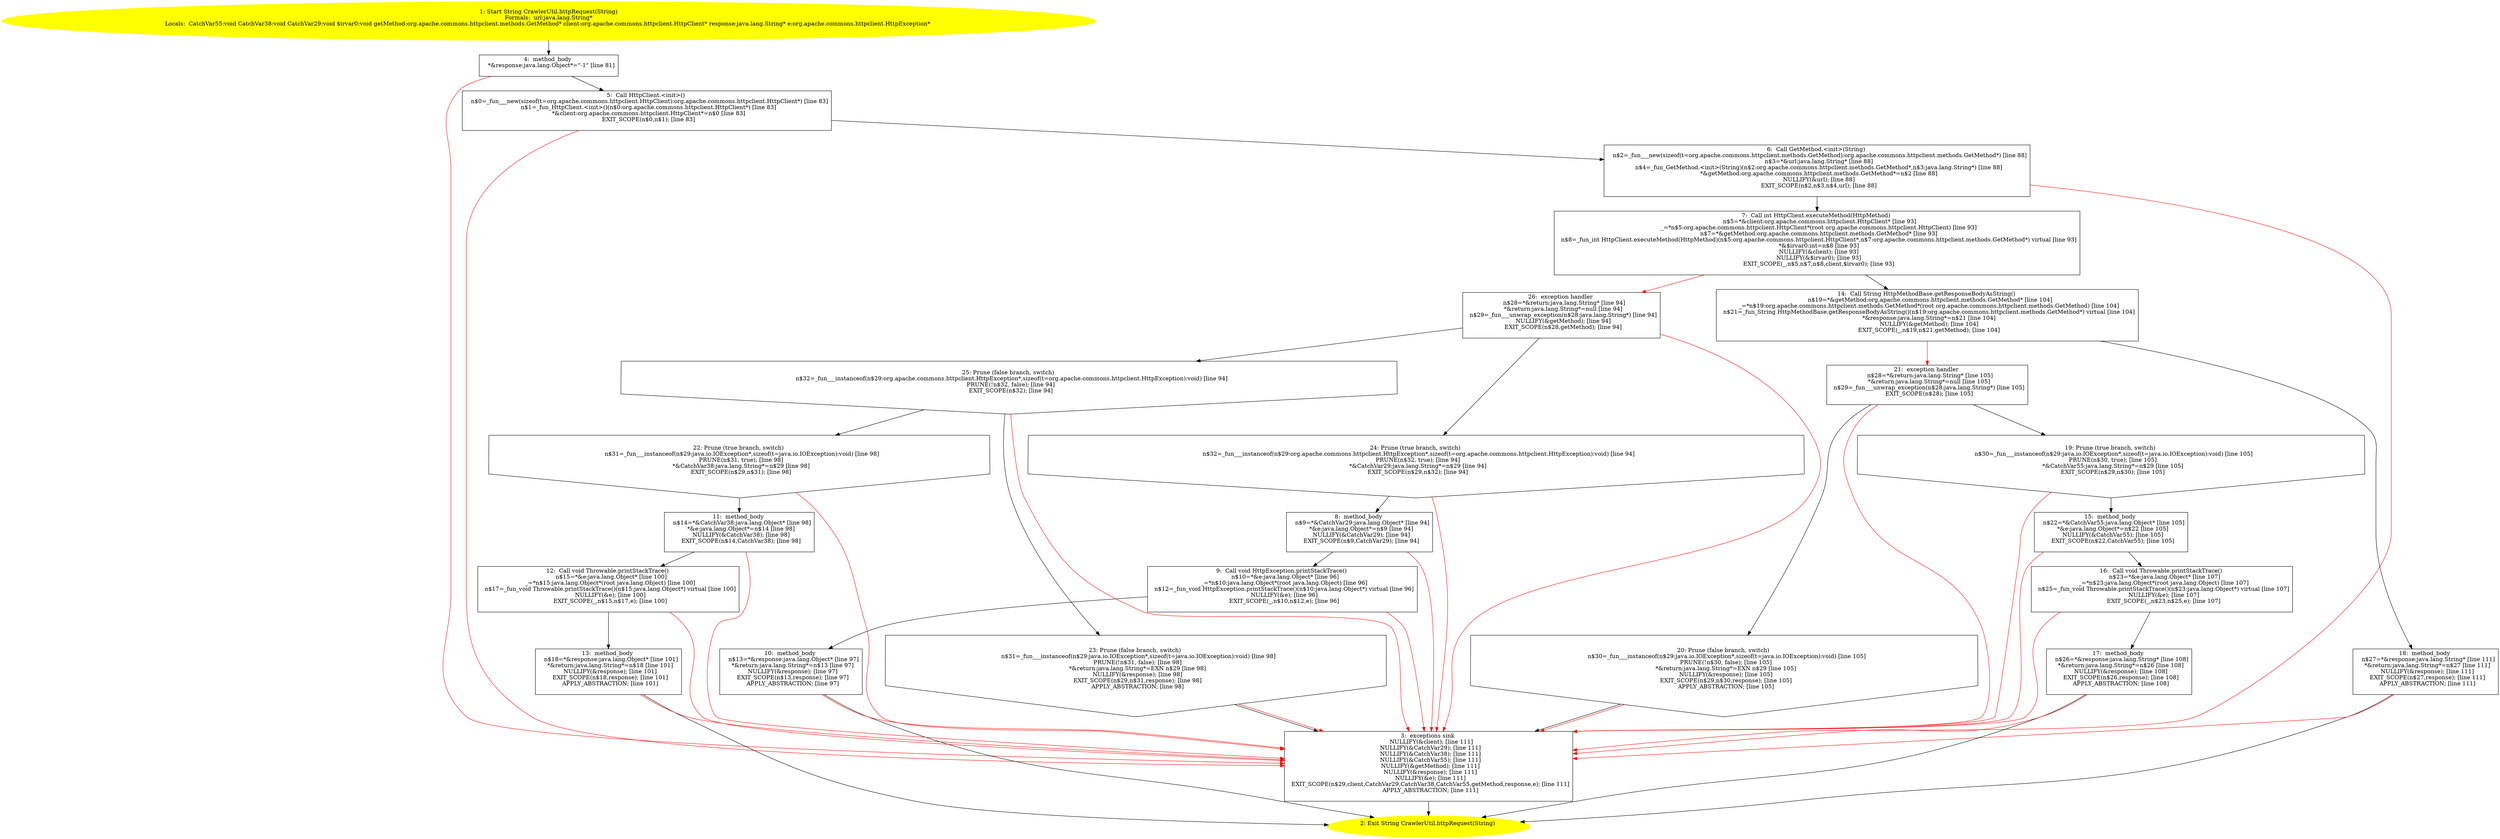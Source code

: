 /* @generated */
digraph cfg {
"com.dulishuo.util.CrawlerUtil.httpRequest(java.lang.String):java.lang.String.cae6e6f8486321ab6861ae904dc497fb_1" [label="1: Start String CrawlerUtil.httpRequest(String)\nFormals:  url:java.lang.String*\nLocals:  CatchVar55:void CatchVar38:void CatchVar29:void $irvar0:void getMethod:org.apache.commons.httpclient.methods.GetMethod* client:org.apache.commons.httpclient.HttpClient* response:java.lang.String* e:org.apache.commons.httpclient.HttpException* \n  " color=yellow style=filled]
	

	 "com.dulishuo.util.CrawlerUtil.httpRequest(java.lang.String):java.lang.String.cae6e6f8486321ab6861ae904dc497fb_1" -> "com.dulishuo.util.CrawlerUtil.httpRequest(java.lang.String):java.lang.String.cae6e6f8486321ab6861ae904dc497fb_4" ;
"com.dulishuo.util.CrawlerUtil.httpRequest(java.lang.String):java.lang.String.cae6e6f8486321ab6861ae904dc497fb_2" [label="2: Exit String CrawlerUtil.httpRequest(String) \n  " color=yellow style=filled]
	

"com.dulishuo.util.CrawlerUtil.httpRequest(java.lang.String):java.lang.String.cae6e6f8486321ab6861ae904dc497fb_3" [label="3:  exceptions sink \n   NULLIFY(&client); [line 111]\n  NULLIFY(&CatchVar29); [line 111]\n  NULLIFY(&CatchVar38); [line 111]\n  NULLIFY(&CatchVar55); [line 111]\n  NULLIFY(&getMethod); [line 111]\n  NULLIFY(&response); [line 111]\n  NULLIFY(&e); [line 111]\n  EXIT_SCOPE(n$29,client,CatchVar29,CatchVar38,CatchVar55,getMethod,response,e); [line 111]\n  APPLY_ABSTRACTION; [line 111]\n " shape="box"]
	

	 "com.dulishuo.util.CrawlerUtil.httpRequest(java.lang.String):java.lang.String.cae6e6f8486321ab6861ae904dc497fb_3" -> "com.dulishuo.util.CrawlerUtil.httpRequest(java.lang.String):java.lang.String.cae6e6f8486321ab6861ae904dc497fb_2" ;
"com.dulishuo.util.CrawlerUtil.httpRequest(java.lang.String):java.lang.String.cae6e6f8486321ab6861ae904dc497fb_4" [label="4:  method_body \n   *&response:java.lang.Object*=\"-1\" [line 81]\n " shape="box"]
	

	 "com.dulishuo.util.CrawlerUtil.httpRequest(java.lang.String):java.lang.String.cae6e6f8486321ab6861ae904dc497fb_4" -> "com.dulishuo.util.CrawlerUtil.httpRequest(java.lang.String):java.lang.String.cae6e6f8486321ab6861ae904dc497fb_5" ;
	 "com.dulishuo.util.CrawlerUtil.httpRequest(java.lang.String):java.lang.String.cae6e6f8486321ab6861ae904dc497fb_4" -> "com.dulishuo.util.CrawlerUtil.httpRequest(java.lang.String):java.lang.String.cae6e6f8486321ab6861ae904dc497fb_3" [color="red" ];
"com.dulishuo.util.CrawlerUtil.httpRequest(java.lang.String):java.lang.String.cae6e6f8486321ab6861ae904dc497fb_5" [label="5:  Call HttpClient.<init>() \n   n$0=_fun___new(sizeof(t=org.apache.commons.httpclient.HttpClient):org.apache.commons.httpclient.HttpClient*) [line 83]\n  n$1=_fun_HttpClient.<init>()(n$0:org.apache.commons.httpclient.HttpClient*) [line 83]\n  *&client:org.apache.commons.httpclient.HttpClient*=n$0 [line 83]\n  EXIT_SCOPE(n$0,n$1); [line 83]\n " shape="box"]
	

	 "com.dulishuo.util.CrawlerUtil.httpRequest(java.lang.String):java.lang.String.cae6e6f8486321ab6861ae904dc497fb_5" -> "com.dulishuo.util.CrawlerUtil.httpRequest(java.lang.String):java.lang.String.cae6e6f8486321ab6861ae904dc497fb_6" ;
	 "com.dulishuo.util.CrawlerUtil.httpRequest(java.lang.String):java.lang.String.cae6e6f8486321ab6861ae904dc497fb_5" -> "com.dulishuo.util.CrawlerUtil.httpRequest(java.lang.String):java.lang.String.cae6e6f8486321ab6861ae904dc497fb_3" [color="red" ];
"com.dulishuo.util.CrawlerUtil.httpRequest(java.lang.String):java.lang.String.cae6e6f8486321ab6861ae904dc497fb_6" [label="6:  Call GetMethod.<init>(String) \n   n$2=_fun___new(sizeof(t=org.apache.commons.httpclient.methods.GetMethod):org.apache.commons.httpclient.methods.GetMethod*) [line 88]\n  n$3=*&url:java.lang.String* [line 88]\n  n$4=_fun_GetMethod.<init>(String)(n$2:org.apache.commons.httpclient.methods.GetMethod*,n$3:java.lang.String*) [line 88]\n  *&getMethod:org.apache.commons.httpclient.methods.GetMethod*=n$2 [line 88]\n  NULLIFY(&url); [line 88]\n  EXIT_SCOPE(n$2,n$3,n$4,url); [line 88]\n " shape="box"]
	

	 "com.dulishuo.util.CrawlerUtil.httpRequest(java.lang.String):java.lang.String.cae6e6f8486321ab6861ae904dc497fb_6" -> "com.dulishuo.util.CrawlerUtil.httpRequest(java.lang.String):java.lang.String.cae6e6f8486321ab6861ae904dc497fb_7" ;
	 "com.dulishuo.util.CrawlerUtil.httpRequest(java.lang.String):java.lang.String.cae6e6f8486321ab6861ae904dc497fb_6" -> "com.dulishuo.util.CrawlerUtil.httpRequest(java.lang.String):java.lang.String.cae6e6f8486321ab6861ae904dc497fb_3" [color="red" ];
"com.dulishuo.util.CrawlerUtil.httpRequest(java.lang.String):java.lang.String.cae6e6f8486321ab6861ae904dc497fb_7" [label="7:  Call int HttpClient.executeMethod(HttpMethod) \n   n$5=*&client:org.apache.commons.httpclient.HttpClient* [line 93]\n  _=*n$5:org.apache.commons.httpclient.HttpClient*(root org.apache.commons.httpclient.HttpClient) [line 93]\n  n$7=*&getMethod:org.apache.commons.httpclient.methods.GetMethod* [line 93]\n  n$8=_fun_int HttpClient.executeMethod(HttpMethod)(n$5:org.apache.commons.httpclient.HttpClient*,n$7:org.apache.commons.httpclient.methods.GetMethod*) virtual [line 93]\n  *&$irvar0:int=n$8 [line 93]\n  NULLIFY(&client); [line 93]\n  NULLIFY(&$irvar0); [line 93]\n  EXIT_SCOPE(_,n$5,n$7,n$8,client,$irvar0); [line 93]\n " shape="box"]
	

	 "com.dulishuo.util.CrawlerUtil.httpRequest(java.lang.String):java.lang.String.cae6e6f8486321ab6861ae904dc497fb_7" -> "com.dulishuo.util.CrawlerUtil.httpRequest(java.lang.String):java.lang.String.cae6e6f8486321ab6861ae904dc497fb_14" ;
	 "com.dulishuo.util.CrawlerUtil.httpRequest(java.lang.String):java.lang.String.cae6e6f8486321ab6861ae904dc497fb_7" -> "com.dulishuo.util.CrawlerUtil.httpRequest(java.lang.String):java.lang.String.cae6e6f8486321ab6861ae904dc497fb_26" [color="red" ];
"com.dulishuo.util.CrawlerUtil.httpRequest(java.lang.String):java.lang.String.cae6e6f8486321ab6861ae904dc497fb_8" [label="8:  method_body \n   n$9=*&CatchVar29:java.lang.Object* [line 94]\n  *&e:java.lang.Object*=n$9 [line 94]\n  NULLIFY(&CatchVar29); [line 94]\n  EXIT_SCOPE(n$9,CatchVar29); [line 94]\n " shape="box"]
	

	 "com.dulishuo.util.CrawlerUtil.httpRequest(java.lang.String):java.lang.String.cae6e6f8486321ab6861ae904dc497fb_8" -> "com.dulishuo.util.CrawlerUtil.httpRequest(java.lang.String):java.lang.String.cae6e6f8486321ab6861ae904dc497fb_9" ;
	 "com.dulishuo.util.CrawlerUtil.httpRequest(java.lang.String):java.lang.String.cae6e6f8486321ab6861ae904dc497fb_8" -> "com.dulishuo.util.CrawlerUtil.httpRequest(java.lang.String):java.lang.String.cae6e6f8486321ab6861ae904dc497fb_3" [color="red" ];
"com.dulishuo.util.CrawlerUtil.httpRequest(java.lang.String):java.lang.String.cae6e6f8486321ab6861ae904dc497fb_9" [label="9:  Call void HttpException.printStackTrace() \n   n$10=*&e:java.lang.Object* [line 96]\n  _=*n$10:java.lang.Object*(root java.lang.Object) [line 96]\n  n$12=_fun_void HttpException.printStackTrace()(n$10:java.lang.Object*) virtual [line 96]\n  NULLIFY(&e); [line 96]\n  EXIT_SCOPE(_,n$10,n$12,e); [line 96]\n " shape="box"]
	

	 "com.dulishuo.util.CrawlerUtil.httpRequest(java.lang.String):java.lang.String.cae6e6f8486321ab6861ae904dc497fb_9" -> "com.dulishuo.util.CrawlerUtil.httpRequest(java.lang.String):java.lang.String.cae6e6f8486321ab6861ae904dc497fb_10" ;
	 "com.dulishuo.util.CrawlerUtil.httpRequest(java.lang.String):java.lang.String.cae6e6f8486321ab6861ae904dc497fb_9" -> "com.dulishuo.util.CrawlerUtil.httpRequest(java.lang.String):java.lang.String.cae6e6f8486321ab6861ae904dc497fb_3" [color="red" ];
"com.dulishuo.util.CrawlerUtil.httpRequest(java.lang.String):java.lang.String.cae6e6f8486321ab6861ae904dc497fb_10" [label="10:  method_body \n   n$13=*&response:java.lang.Object* [line 97]\n  *&return:java.lang.String*=n$13 [line 97]\n  NULLIFY(&response); [line 97]\n  EXIT_SCOPE(n$13,response); [line 97]\n  APPLY_ABSTRACTION; [line 97]\n " shape="box"]
	

	 "com.dulishuo.util.CrawlerUtil.httpRequest(java.lang.String):java.lang.String.cae6e6f8486321ab6861ae904dc497fb_10" -> "com.dulishuo.util.CrawlerUtil.httpRequest(java.lang.String):java.lang.String.cae6e6f8486321ab6861ae904dc497fb_2" ;
	 "com.dulishuo.util.CrawlerUtil.httpRequest(java.lang.String):java.lang.String.cae6e6f8486321ab6861ae904dc497fb_10" -> "com.dulishuo.util.CrawlerUtil.httpRequest(java.lang.String):java.lang.String.cae6e6f8486321ab6861ae904dc497fb_3" [color="red" ];
"com.dulishuo.util.CrawlerUtil.httpRequest(java.lang.String):java.lang.String.cae6e6f8486321ab6861ae904dc497fb_11" [label="11:  method_body \n   n$14=*&CatchVar38:java.lang.Object* [line 98]\n  *&e:java.lang.Object*=n$14 [line 98]\n  NULLIFY(&CatchVar38); [line 98]\n  EXIT_SCOPE(n$14,CatchVar38); [line 98]\n " shape="box"]
	

	 "com.dulishuo.util.CrawlerUtil.httpRequest(java.lang.String):java.lang.String.cae6e6f8486321ab6861ae904dc497fb_11" -> "com.dulishuo.util.CrawlerUtil.httpRequest(java.lang.String):java.lang.String.cae6e6f8486321ab6861ae904dc497fb_12" ;
	 "com.dulishuo.util.CrawlerUtil.httpRequest(java.lang.String):java.lang.String.cae6e6f8486321ab6861ae904dc497fb_11" -> "com.dulishuo.util.CrawlerUtil.httpRequest(java.lang.String):java.lang.String.cae6e6f8486321ab6861ae904dc497fb_3" [color="red" ];
"com.dulishuo.util.CrawlerUtil.httpRequest(java.lang.String):java.lang.String.cae6e6f8486321ab6861ae904dc497fb_12" [label="12:  Call void Throwable.printStackTrace() \n   n$15=*&e:java.lang.Object* [line 100]\n  _=*n$15:java.lang.Object*(root java.lang.Object) [line 100]\n  n$17=_fun_void Throwable.printStackTrace()(n$15:java.lang.Object*) virtual [line 100]\n  NULLIFY(&e); [line 100]\n  EXIT_SCOPE(_,n$15,n$17,e); [line 100]\n " shape="box"]
	

	 "com.dulishuo.util.CrawlerUtil.httpRequest(java.lang.String):java.lang.String.cae6e6f8486321ab6861ae904dc497fb_12" -> "com.dulishuo.util.CrawlerUtil.httpRequest(java.lang.String):java.lang.String.cae6e6f8486321ab6861ae904dc497fb_13" ;
	 "com.dulishuo.util.CrawlerUtil.httpRequest(java.lang.String):java.lang.String.cae6e6f8486321ab6861ae904dc497fb_12" -> "com.dulishuo.util.CrawlerUtil.httpRequest(java.lang.String):java.lang.String.cae6e6f8486321ab6861ae904dc497fb_3" [color="red" ];
"com.dulishuo.util.CrawlerUtil.httpRequest(java.lang.String):java.lang.String.cae6e6f8486321ab6861ae904dc497fb_13" [label="13:  method_body \n   n$18=*&response:java.lang.Object* [line 101]\n  *&return:java.lang.String*=n$18 [line 101]\n  NULLIFY(&response); [line 101]\n  EXIT_SCOPE(n$18,response); [line 101]\n  APPLY_ABSTRACTION; [line 101]\n " shape="box"]
	

	 "com.dulishuo.util.CrawlerUtil.httpRequest(java.lang.String):java.lang.String.cae6e6f8486321ab6861ae904dc497fb_13" -> "com.dulishuo.util.CrawlerUtil.httpRequest(java.lang.String):java.lang.String.cae6e6f8486321ab6861ae904dc497fb_2" ;
	 "com.dulishuo.util.CrawlerUtil.httpRequest(java.lang.String):java.lang.String.cae6e6f8486321ab6861ae904dc497fb_13" -> "com.dulishuo.util.CrawlerUtil.httpRequest(java.lang.String):java.lang.String.cae6e6f8486321ab6861ae904dc497fb_3" [color="red" ];
"com.dulishuo.util.CrawlerUtil.httpRequest(java.lang.String):java.lang.String.cae6e6f8486321ab6861ae904dc497fb_14" [label="14:  Call String HttpMethodBase.getResponseBodyAsString() \n   n$19=*&getMethod:org.apache.commons.httpclient.methods.GetMethod* [line 104]\n  _=*n$19:org.apache.commons.httpclient.methods.GetMethod*(root org.apache.commons.httpclient.methods.GetMethod) [line 104]\n  n$21=_fun_String HttpMethodBase.getResponseBodyAsString()(n$19:org.apache.commons.httpclient.methods.GetMethod*) virtual [line 104]\n  *&response:java.lang.String*=n$21 [line 104]\n  NULLIFY(&getMethod); [line 104]\n  EXIT_SCOPE(_,n$19,n$21,getMethod); [line 104]\n " shape="box"]
	

	 "com.dulishuo.util.CrawlerUtil.httpRequest(java.lang.String):java.lang.String.cae6e6f8486321ab6861ae904dc497fb_14" -> "com.dulishuo.util.CrawlerUtil.httpRequest(java.lang.String):java.lang.String.cae6e6f8486321ab6861ae904dc497fb_18" ;
	 "com.dulishuo.util.CrawlerUtil.httpRequest(java.lang.String):java.lang.String.cae6e6f8486321ab6861ae904dc497fb_14" -> "com.dulishuo.util.CrawlerUtil.httpRequest(java.lang.String):java.lang.String.cae6e6f8486321ab6861ae904dc497fb_21" [color="red" ];
"com.dulishuo.util.CrawlerUtil.httpRequest(java.lang.String):java.lang.String.cae6e6f8486321ab6861ae904dc497fb_15" [label="15:  method_body \n   n$22=*&CatchVar55:java.lang.Object* [line 105]\n  *&e:java.lang.Object*=n$22 [line 105]\n  NULLIFY(&CatchVar55); [line 105]\n  EXIT_SCOPE(n$22,CatchVar55); [line 105]\n " shape="box"]
	

	 "com.dulishuo.util.CrawlerUtil.httpRequest(java.lang.String):java.lang.String.cae6e6f8486321ab6861ae904dc497fb_15" -> "com.dulishuo.util.CrawlerUtil.httpRequest(java.lang.String):java.lang.String.cae6e6f8486321ab6861ae904dc497fb_16" ;
	 "com.dulishuo.util.CrawlerUtil.httpRequest(java.lang.String):java.lang.String.cae6e6f8486321ab6861ae904dc497fb_15" -> "com.dulishuo.util.CrawlerUtil.httpRequest(java.lang.String):java.lang.String.cae6e6f8486321ab6861ae904dc497fb_3" [color="red" ];
"com.dulishuo.util.CrawlerUtil.httpRequest(java.lang.String):java.lang.String.cae6e6f8486321ab6861ae904dc497fb_16" [label="16:  Call void Throwable.printStackTrace() \n   n$23=*&e:java.lang.Object* [line 107]\n  _=*n$23:java.lang.Object*(root java.lang.Object) [line 107]\n  n$25=_fun_void Throwable.printStackTrace()(n$23:java.lang.Object*) virtual [line 107]\n  NULLIFY(&e); [line 107]\n  EXIT_SCOPE(_,n$23,n$25,e); [line 107]\n " shape="box"]
	

	 "com.dulishuo.util.CrawlerUtil.httpRequest(java.lang.String):java.lang.String.cae6e6f8486321ab6861ae904dc497fb_16" -> "com.dulishuo.util.CrawlerUtil.httpRequest(java.lang.String):java.lang.String.cae6e6f8486321ab6861ae904dc497fb_17" ;
	 "com.dulishuo.util.CrawlerUtil.httpRequest(java.lang.String):java.lang.String.cae6e6f8486321ab6861ae904dc497fb_16" -> "com.dulishuo.util.CrawlerUtil.httpRequest(java.lang.String):java.lang.String.cae6e6f8486321ab6861ae904dc497fb_3" [color="red" ];
"com.dulishuo.util.CrawlerUtil.httpRequest(java.lang.String):java.lang.String.cae6e6f8486321ab6861ae904dc497fb_17" [label="17:  method_body \n   n$26=*&response:java.lang.String* [line 108]\n  *&return:java.lang.String*=n$26 [line 108]\n  NULLIFY(&response); [line 108]\n  EXIT_SCOPE(n$26,response); [line 108]\n  APPLY_ABSTRACTION; [line 108]\n " shape="box"]
	

	 "com.dulishuo.util.CrawlerUtil.httpRequest(java.lang.String):java.lang.String.cae6e6f8486321ab6861ae904dc497fb_17" -> "com.dulishuo.util.CrawlerUtil.httpRequest(java.lang.String):java.lang.String.cae6e6f8486321ab6861ae904dc497fb_2" ;
	 "com.dulishuo.util.CrawlerUtil.httpRequest(java.lang.String):java.lang.String.cae6e6f8486321ab6861ae904dc497fb_17" -> "com.dulishuo.util.CrawlerUtil.httpRequest(java.lang.String):java.lang.String.cae6e6f8486321ab6861ae904dc497fb_3" [color="red" ];
"com.dulishuo.util.CrawlerUtil.httpRequest(java.lang.String):java.lang.String.cae6e6f8486321ab6861ae904dc497fb_18" [label="18:  method_body \n   n$27=*&response:java.lang.String* [line 111]\n  *&return:java.lang.String*=n$27 [line 111]\n  NULLIFY(&response); [line 111]\n  EXIT_SCOPE(n$27,response); [line 111]\n  APPLY_ABSTRACTION; [line 111]\n " shape="box"]
	

	 "com.dulishuo.util.CrawlerUtil.httpRequest(java.lang.String):java.lang.String.cae6e6f8486321ab6861ae904dc497fb_18" -> "com.dulishuo.util.CrawlerUtil.httpRequest(java.lang.String):java.lang.String.cae6e6f8486321ab6861ae904dc497fb_2" ;
	 "com.dulishuo.util.CrawlerUtil.httpRequest(java.lang.String):java.lang.String.cae6e6f8486321ab6861ae904dc497fb_18" -> "com.dulishuo.util.CrawlerUtil.httpRequest(java.lang.String):java.lang.String.cae6e6f8486321ab6861ae904dc497fb_3" [color="red" ];
"com.dulishuo.util.CrawlerUtil.httpRequest(java.lang.String):java.lang.String.cae6e6f8486321ab6861ae904dc497fb_19" [label="19: Prune (true branch, switch) \n   n$30=_fun___instanceof(n$29:java.io.IOException*,sizeof(t=java.io.IOException):void) [line 105]\n  PRUNE(n$30, true); [line 105]\n  *&CatchVar55:java.lang.String*=n$29 [line 105]\n  EXIT_SCOPE(n$29,n$30); [line 105]\n " shape="invhouse"]
	

	 "com.dulishuo.util.CrawlerUtil.httpRequest(java.lang.String):java.lang.String.cae6e6f8486321ab6861ae904dc497fb_19" -> "com.dulishuo.util.CrawlerUtil.httpRequest(java.lang.String):java.lang.String.cae6e6f8486321ab6861ae904dc497fb_15" ;
	 "com.dulishuo.util.CrawlerUtil.httpRequest(java.lang.String):java.lang.String.cae6e6f8486321ab6861ae904dc497fb_19" -> "com.dulishuo.util.CrawlerUtil.httpRequest(java.lang.String):java.lang.String.cae6e6f8486321ab6861ae904dc497fb_3" [color="red" ];
"com.dulishuo.util.CrawlerUtil.httpRequest(java.lang.String):java.lang.String.cae6e6f8486321ab6861ae904dc497fb_20" [label="20: Prune (false branch, switch) \n   n$30=_fun___instanceof(n$29:java.io.IOException*,sizeof(t=java.io.IOException):void) [line 105]\n  PRUNE(!n$30, false); [line 105]\n  *&return:java.lang.String*=EXN n$29 [line 105]\n  NULLIFY(&response); [line 105]\n  EXIT_SCOPE(n$29,n$30,response); [line 105]\n  APPLY_ABSTRACTION; [line 105]\n " shape="invhouse"]
	

	 "com.dulishuo.util.CrawlerUtil.httpRequest(java.lang.String):java.lang.String.cae6e6f8486321ab6861ae904dc497fb_20" -> "com.dulishuo.util.CrawlerUtil.httpRequest(java.lang.String):java.lang.String.cae6e6f8486321ab6861ae904dc497fb_3" ;
	 "com.dulishuo.util.CrawlerUtil.httpRequest(java.lang.String):java.lang.String.cae6e6f8486321ab6861ae904dc497fb_20" -> "com.dulishuo.util.CrawlerUtil.httpRequest(java.lang.String):java.lang.String.cae6e6f8486321ab6861ae904dc497fb_3" [color="red" ];
"com.dulishuo.util.CrawlerUtil.httpRequest(java.lang.String):java.lang.String.cae6e6f8486321ab6861ae904dc497fb_21" [label="21:  exception handler \n   n$28=*&return:java.lang.String* [line 105]\n  *&return:java.lang.String*=null [line 105]\n  n$29=_fun___unwrap_exception(n$28:java.lang.String*) [line 105]\n  EXIT_SCOPE(n$28); [line 105]\n " shape="box"]
	

	 "com.dulishuo.util.CrawlerUtil.httpRequest(java.lang.String):java.lang.String.cae6e6f8486321ab6861ae904dc497fb_21" -> "com.dulishuo.util.CrawlerUtil.httpRequest(java.lang.String):java.lang.String.cae6e6f8486321ab6861ae904dc497fb_19" ;
	 "com.dulishuo.util.CrawlerUtil.httpRequest(java.lang.String):java.lang.String.cae6e6f8486321ab6861ae904dc497fb_21" -> "com.dulishuo.util.CrawlerUtil.httpRequest(java.lang.String):java.lang.String.cae6e6f8486321ab6861ae904dc497fb_20" ;
	 "com.dulishuo.util.CrawlerUtil.httpRequest(java.lang.String):java.lang.String.cae6e6f8486321ab6861ae904dc497fb_21" -> "com.dulishuo.util.CrawlerUtil.httpRequest(java.lang.String):java.lang.String.cae6e6f8486321ab6861ae904dc497fb_3" [color="red" ];
"com.dulishuo.util.CrawlerUtil.httpRequest(java.lang.String):java.lang.String.cae6e6f8486321ab6861ae904dc497fb_22" [label="22: Prune (true branch, switch) \n   n$31=_fun___instanceof(n$29:java.io.IOException*,sizeof(t=java.io.IOException):void) [line 98]\n  PRUNE(n$31, true); [line 98]\n  *&CatchVar38:java.lang.String*=n$29 [line 98]\n  EXIT_SCOPE(n$29,n$31); [line 98]\n " shape="invhouse"]
	

	 "com.dulishuo.util.CrawlerUtil.httpRequest(java.lang.String):java.lang.String.cae6e6f8486321ab6861ae904dc497fb_22" -> "com.dulishuo.util.CrawlerUtil.httpRequest(java.lang.String):java.lang.String.cae6e6f8486321ab6861ae904dc497fb_11" ;
	 "com.dulishuo.util.CrawlerUtil.httpRequest(java.lang.String):java.lang.String.cae6e6f8486321ab6861ae904dc497fb_22" -> "com.dulishuo.util.CrawlerUtil.httpRequest(java.lang.String):java.lang.String.cae6e6f8486321ab6861ae904dc497fb_3" [color="red" ];
"com.dulishuo.util.CrawlerUtil.httpRequest(java.lang.String):java.lang.String.cae6e6f8486321ab6861ae904dc497fb_23" [label="23: Prune (false branch, switch) \n   n$31=_fun___instanceof(n$29:java.io.IOException*,sizeof(t=java.io.IOException):void) [line 98]\n  PRUNE(!n$31, false); [line 98]\n  *&return:java.lang.String*=EXN n$29 [line 98]\n  NULLIFY(&response); [line 98]\n  EXIT_SCOPE(n$29,n$31,response); [line 98]\n  APPLY_ABSTRACTION; [line 98]\n " shape="invhouse"]
	

	 "com.dulishuo.util.CrawlerUtil.httpRequest(java.lang.String):java.lang.String.cae6e6f8486321ab6861ae904dc497fb_23" -> "com.dulishuo.util.CrawlerUtil.httpRequest(java.lang.String):java.lang.String.cae6e6f8486321ab6861ae904dc497fb_3" ;
	 "com.dulishuo.util.CrawlerUtil.httpRequest(java.lang.String):java.lang.String.cae6e6f8486321ab6861ae904dc497fb_23" -> "com.dulishuo.util.CrawlerUtil.httpRequest(java.lang.String):java.lang.String.cae6e6f8486321ab6861ae904dc497fb_3" [color="red" ];
"com.dulishuo.util.CrawlerUtil.httpRequest(java.lang.String):java.lang.String.cae6e6f8486321ab6861ae904dc497fb_24" [label="24: Prune (true branch, switch) \n   n$32=_fun___instanceof(n$29:org.apache.commons.httpclient.HttpException*,sizeof(t=org.apache.commons.httpclient.HttpException):void) [line 94]\n  PRUNE(n$32, true); [line 94]\n  *&CatchVar29:java.lang.String*=n$29 [line 94]\n  EXIT_SCOPE(n$29,n$32); [line 94]\n " shape="invhouse"]
	

	 "com.dulishuo.util.CrawlerUtil.httpRequest(java.lang.String):java.lang.String.cae6e6f8486321ab6861ae904dc497fb_24" -> "com.dulishuo.util.CrawlerUtil.httpRequest(java.lang.String):java.lang.String.cae6e6f8486321ab6861ae904dc497fb_8" ;
	 "com.dulishuo.util.CrawlerUtil.httpRequest(java.lang.String):java.lang.String.cae6e6f8486321ab6861ae904dc497fb_24" -> "com.dulishuo.util.CrawlerUtil.httpRequest(java.lang.String):java.lang.String.cae6e6f8486321ab6861ae904dc497fb_3" [color="red" ];
"com.dulishuo.util.CrawlerUtil.httpRequest(java.lang.String):java.lang.String.cae6e6f8486321ab6861ae904dc497fb_25" [label="25: Prune (false branch, switch) \n   n$32=_fun___instanceof(n$29:org.apache.commons.httpclient.HttpException*,sizeof(t=org.apache.commons.httpclient.HttpException):void) [line 94]\n  PRUNE(!n$32, false); [line 94]\n  EXIT_SCOPE(n$32); [line 94]\n " shape="invhouse"]
	

	 "com.dulishuo.util.CrawlerUtil.httpRequest(java.lang.String):java.lang.String.cae6e6f8486321ab6861ae904dc497fb_25" -> "com.dulishuo.util.CrawlerUtil.httpRequest(java.lang.String):java.lang.String.cae6e6f8486321ab6861ae904dc497fb_22" ;
	 "com.dulishuo.util.CrawlerUtil.httpRequest(java.lang.String):java.lang.String.cae6e6f8486321ab6861ae904dc497fb_25" -> "com.dulishuo.util.CrawlerUtil.httpRequest(java.lang.String):java.lang.String.cae6e6f8486321ab6861ae904dc497fb_23" ;
	 "com.dulishuo.util.CrawlerUtil.httpRequest(java.lang.String):java.lang.String.cae6e6f8486321ab6861ae904dc497fb_25" -> "com.dulishuo.util.CrawlerUtil.httpRequest(java.lang.String):java.lang.String.cae6e6f8486321ab6861ae904dc497fb_3" [color="red" ];
"com.dulishuo.util.CrawlerUtil.httpRequest(java.lang.String):java.lang.String.cae6e6f8486321ab6861ae904dc497fb_26" [label="26:  exception handler \n   n$28=*&return:java.lang.String* [line 94]\n  *&return:java.lang.String*=null [line 94]\n  n$29=_fun___unwrap_exception(n$28:java.lang.String*) [line 94]\n  NULLIFY(&getMethod); [line 94]\n  EXIT_SCOPE(n$28,getMethod); [line 94]\n " shape="box"]
	

	 "com.dulishuo.util.CrawlerUtil.httpRequest(java.lang.String):java.lang.String.cae6e6f8486321ab6861ae904dc497fb_26" -> "com.dulishuo.util.CrawlerUtil.httpRequest(java.lang.String):java.lang.String.cae6e6f8486321ab6861ae904dc497fb_24" ;
	 "com.dulishuo.util.CrawlerUtil.httpRequest(java.lang.String):java.lang.String.cae6e6f8486321ab6861ae904dc497fb_26" -> "com.dulishuo.util.CrawlerUtil.httpRequest(java.lang.String):java.lang.String.cae6e6f8486321ab6861ae904dc497fb_25" ;
	 "com.dulishuo.util.CrawlerUtil.httpRequest(java.lang.String):java.lang.String.cae6e6f8486321ab6861ae904dc497fb_26" -> "com.dulishuo.util.CrawlerUtil.httpRequest(java.lang.String):java.lang.String.cae6e6f8486321ab6861ae904dc497fb_3" [color="red" ];
}
